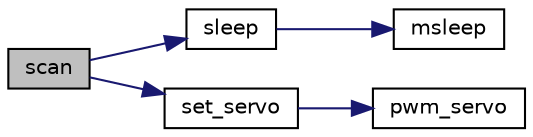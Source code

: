 digraph "scan"
{
  edge [fontname="Helvetica",fontsize="10",labelfontname="Helvetica",labelfontsize="10"];
  node [fontname="Helvetica",fontsize="10",shape=record];
  rankdir="LR";
  Node1 [label="scan",height=0.2,width=0.4,color="black", fillcolor="grey75", style="filled" fontcolor="black"];
  Node1 -> Node2 [color="midnightblue",fontsize="10",style="solid",fontname="Helvetica"];
  Node2 [label="sleep",height=0.2,width=0.4,color="black", fillcolor="white", style="filled",URL="$base_2lib__ic_8c.html#aa5113ec47ecf6d5c15614c9353cb9a08"];
  Node2 -> Node3 [color="midnightblue",fontsize="10",style="solid",fontname="Helvetica"];
  Node3 [label="msleep",height=0.2,width=0.4,color="black", fillcolor="white", style="filled",URL="$base_2lib__ic_8c.html#aa3650dfb953be0fa6fb4e6a625d3f777"];
  Node1 -> Node4 [color="midnightblue",fontsize="10",style="solid",fontname="Helvetica"];
  Node4 [label="set_servo",height=0.2,width=0.4,color="black", fillcolor="white", style="filled",URL="$shared_2sonar_8c.html#a222f05c4901d3ffb622e9846e40526bd"];
  Node4 -> Node5 [color="midnightblue",fontsize="10",style="solid",fontname="Helvetica"];
  Node5 [label="pwm_servo",height=0.2,width=0.4,color="black", fillcolor="white", style="filled",URL="$shared_2sonar_8c.html#a58495e4ae9f36f8f7acbca793a9477c7"];
}
